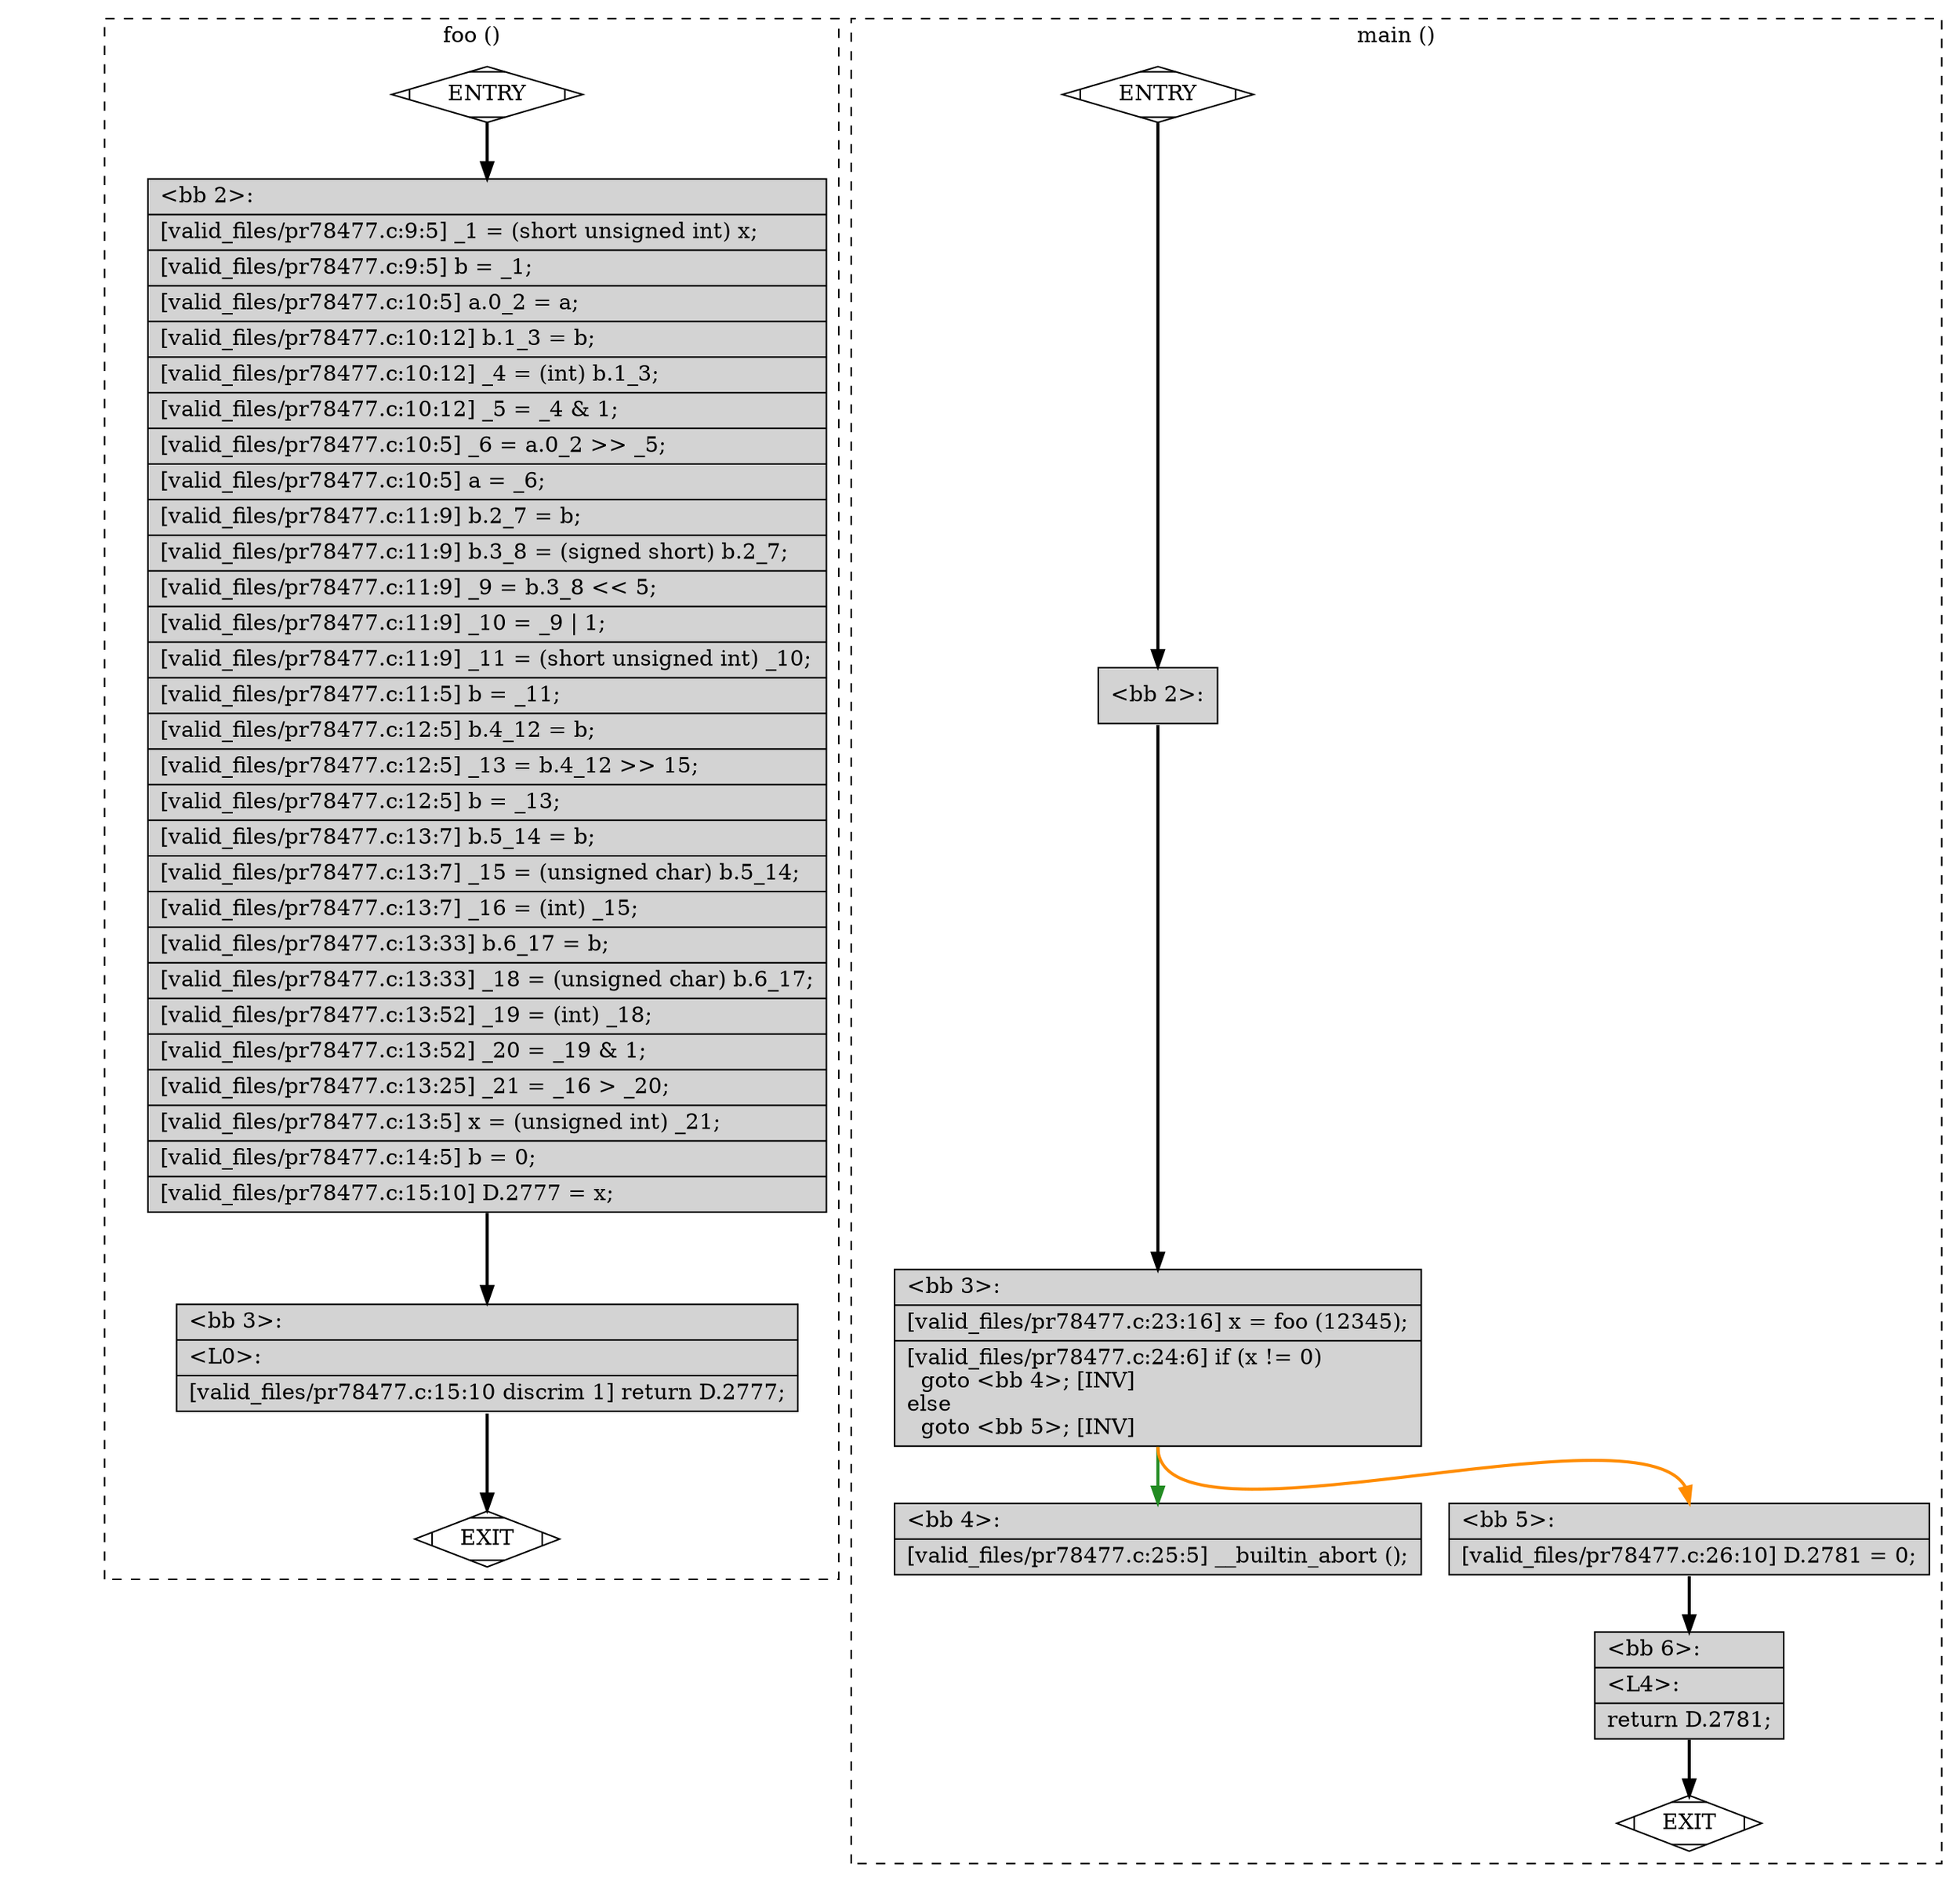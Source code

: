 digraph "a-pr78477.c.015t.cfg" {
overlap=false;
subgraph "cluster_foo" {
	style="dashed";
	color="black";
	label="foo ()";
	fn_0_basic_block_0 [shape=Mdiamond,style=filled,fillcolor=white,label="ENTRY"];

	fn_0_basic_block_1 [shape=Mdiamond,style=filled,fillcolor=white,label="EXIT"];

	fn_0_basic_block_2 [shape=record,style=filled,fillcolor=lightgrey,label="{\<bb\ 2\>:\l\
|[valid_files/pr78477.c:9:5]\ _1\ =\ (short\ unsigned\ int)\ x;\l\
|[valid_files/pr78477.c:9:5]\ b\ =\ _1;\l\
|[valid_files/pr78477.c:10:5]\ a.0_2\ =\ a;\l\
|[valid_files/pr78477.c:10:12]\ b.1_3\ =\ b;\l\
|[valid_files/pr78477.c:10:12]\ _4\ =\ (int)\ b.1_3;\l\
|[valid_files/pr78477.c:10:12]\ _5\ =\ _4\ &\ 1;\l\
|[valid_files/pr78477.c:10:5]\ _6\ =\ a.0_2\ \>\>\ _5;\l\
|[valid_files/pr78477.c:10:5]\ a\ =\ _6;\l\
|[valid_files/pr78477.c:11:9]\ b.2_7\ =\ b;\l\
|[valid_files/pr78477.c:11:9]\ b.3_8\ =\ (signed\ short)\ b.2_7;\l\
|[valid_files/pr78477.c:11:9]\ _9\ =\ b.3_8\ \<\<\ 5;\l\
|[valid_files/pr78477.c:11:9]\ _10\ =\ _9\ \|\ 1;\l\
|[valid_files/pr78477.c:11:9]\ _11\ =\ (short\ unsigned\ int)\ _10;\l\
|[valid_files/pr78477.c:11:5]\ b\ =\ _11;\l\
|[valid_files/pr78477.c:12:5]\ b.4_12\ =\ b;\l\
|[valid_files/pr78477.c:12:5]\ _13\ =\ b.4_12\ \>\>\ 15;\l\
|[valid_files/pr78477.c:12:5]\ b\ =\ _13;\l\
|[valid_files/pr78477.c:13:7]\ b.5_14\ =\ b;\l\
|[valid_files/pr78477.c:13:7]\ _15\ =\ (unsigned\ char)\ b.5_14;\l\
|[valid_files/pr78477.c:13:7]\ _16\ =\ (int)\ _15;\l\
|[valid_files/pr78477.c:13:33]\ b.6_17\ =\ b;\l\
|[valid_files/pr78477.c:13:33]\ _18\ =\ (unsigned\ char)\ b.6_17;\l\
|[valid_files/pr78477.c:13:52]\ _19\ =\ (int)\ _18;\l\
|[valid_files/pr78477.c:13:52]\ _20\ =\ _19\ &\ 1;\l\
|[valid_files/pr78477.c:13:25]\ _21\ =\ _16\ \>\ _20;\l\
|[valid_files/pr78477.c:13:5]\ x\ =\ (unsigned\ int)\ _21;\l\
|[valid_files/pr78477.c:14:5]\ b\ =\ 0;\l\
|[valid_files/pr78477.c:15:10]\ D.2777\ =\ x;\l\
}"];

	fn_0_basic_block_3 [shape=record,style=filled,fillcolor=lightgrey,label="{\<bb\ 3\>:\l\
|\<L0\>:\l\
|[valid_files/pr78477.c:15:10\ discrim\ 1]\ return\ D.2777;\l\
}"];

	fn_0_basic_block_0:s -> fn_0_basic_block_2:n [style="solid,bold",color=black,weight=100,constraint=true];
	fn_0_basic_block_2:s -> fn_0_basic_block_3:n [style="solid,bold",color=black,weight=100,constraint=true];
	fn_0_basic_block_3:s -> fn_0_basic_block_1:n [style="solid,bold",color=black,weight=10,constraint=true];
	fn_0_basic_block_0:s -> fn_0_basic_block_1:n [style="invis",constraint=true];
}
subgraph "cluster_main" {
	style="dashed";
	color="black";
	label="main ()";
	fn_1_basic_block_0 [shape=Mdiamond,style=filled,fillcolor=white,label="ENTRY"];

	fn_1_basic_block_1 [shape=Mdiamond,style=filled,fillcolor=white,label="EXIT"];

	fn_1_basic_block_2 [shape=record,style=filled,fillcolor=lightgrey,label="{\<bb\ 2\>:\l\
}"];

	fn_1_basic_block_3 [shape=record,style=filled,fillcolor=lightgrey,label="{\<bb\ 3\>:\l\
|[valid_files/pr78477.c:23:16]\ x\ =\ foo\ (12345);\l\
|[valid_files/pr78477.c:24:6]\ if\ (x\ !=\ 0)\l\
\ \ goto\ \<bb\ 4\>;\ [INV]\l\
else\l\
\ \ goto\ \<bb\ 5\>;\ [INV]\l\
}"];

	fn_1_basic_block_4 [shape=record,style=filled,fillcolor=lightgrey,label="{\<bb\ 4\>:\l\
|[valid_files/pr78477.c:25:5]\ __builtin_abort\ ();\l\
}"];

	fn_1_basic_block_5 [shape=record,style=filled,fillcolor=lightgrey,label="{\<bb\ 5\>:\l\
|[valid_files/pr78477.c:26:10]\ D.2781\ =\ 0;\l\
}"];

	fn_1_basic_block_6 [shape=record,style=filled,fillcolor=lightgrey,label="{\<bb\ 6\>:\l\
|\<L4\>:\l\
|return\ D.2781;\l\
}"];

	fn_1_basic_block_0:s -> fn_1_basic_block_2:n [style="solid,bold",color=black,weight=100,constraint=true];
	fn_1_basic_block_2:s -> fn_1_basic_block_3:n [style="solid,bold",color=black,weight=100,constraint=true];
	fn_1_basic_block_3:s -> fn_1_basic_block_4:n [style="solid,bold",color=forestgreen,weight=10,constraint=true];
	fn_1_basic_block_3:s -> fn_1_basic_block_5:n [style="solid,bold",color=darkorange,weight=10,constraint=true];
	fn_1_basic_block_5:s -> fn_1_basic_block_6:n [style="solid,bold",color=black,weight=100,constraint=true];
	fn_1_basic_block_6:s -> fn_1_basic_block_1:n [style="solid,bold",color=black,weight=10,constraint=true];
	fn_1_basic_block_0:s -> fn_1_basic_block_1:n [style="invis",constraint=true];
}
}
